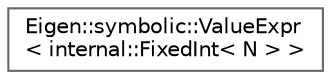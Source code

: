 digraph "Graphical Class Hierarchy"
{
 // LATEX_PDF_SIZE
  bgcolor="transparent";
  edge [fontname=Helvetica,fontsize=10,labelfontname=Helvetica,labelfontsize=10];
  node [fontname=Helvetica,fontsize=10,shape=box,height=0.2,width=0.4];
  rankdir="LR";
  Node0 [id="Node000000",label="Eigen::symbolic::ValueExpr\l\< internal::FixedInt\< N \> \>",height=0.2,width=0.4,color="grey40", fillcolor="white", style="filled",URL="$classEigen_1_1symbolic_1_1ValueExpr_3_01internal_1_1FixedInt_3_01N_01_4_01_4.html",tooltip=" "];
}
